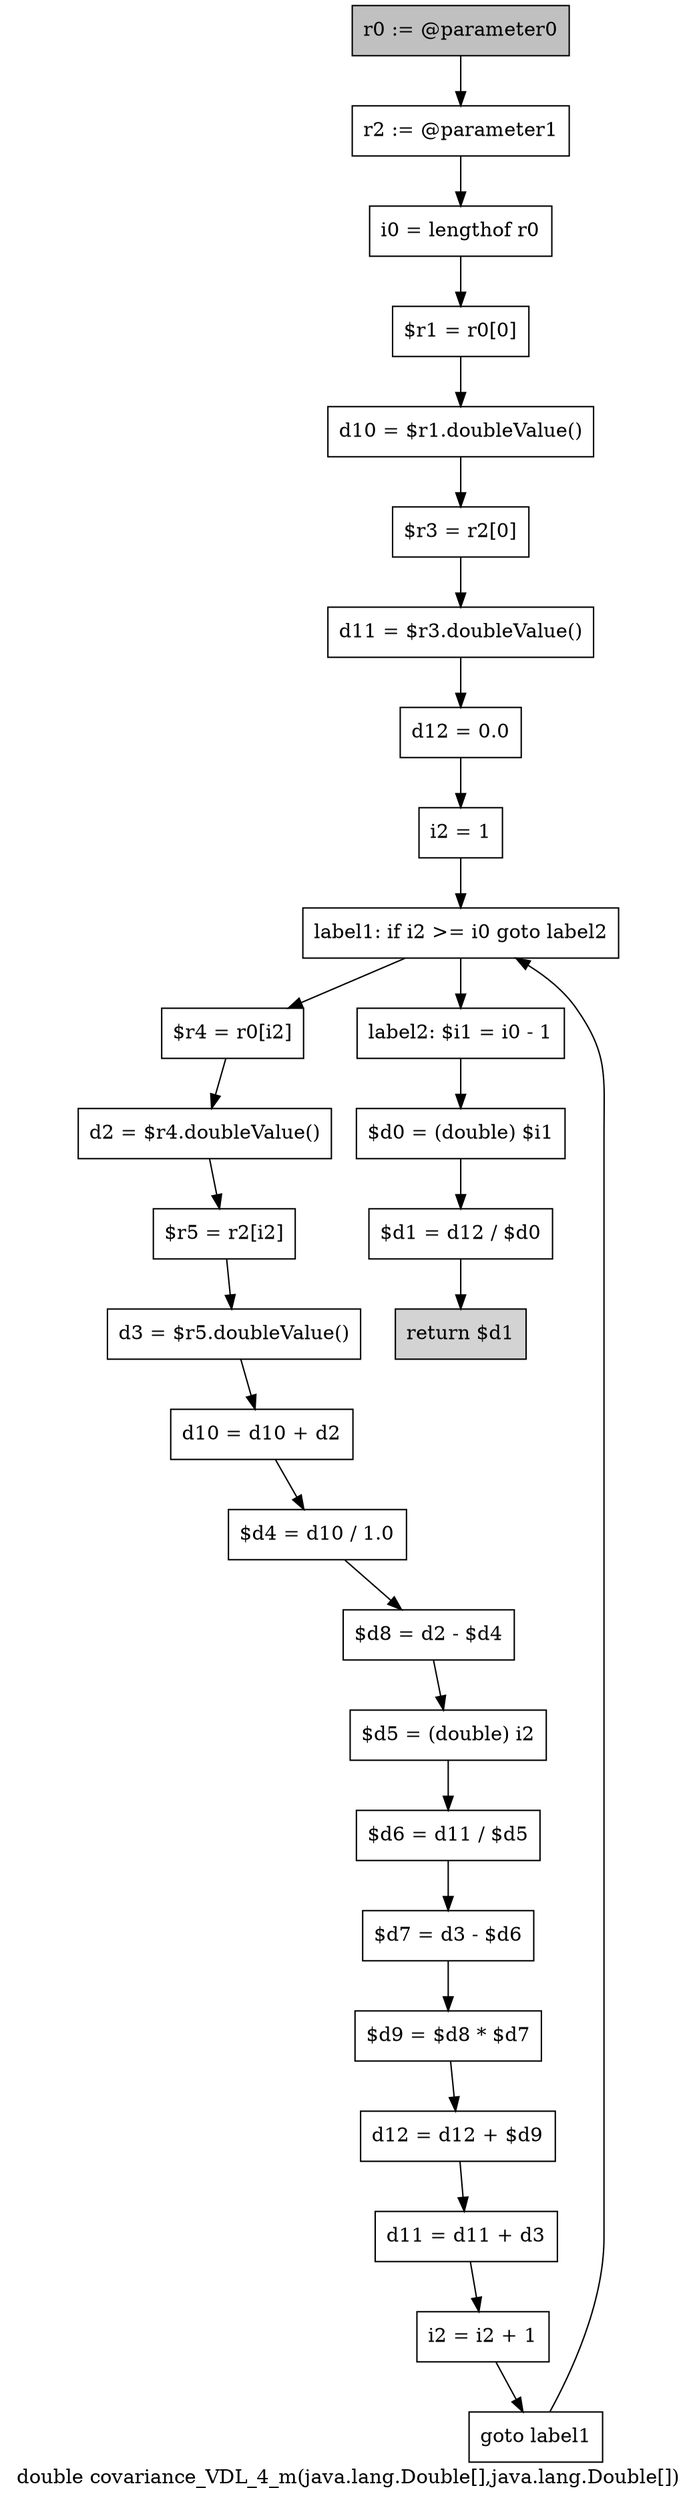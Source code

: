 digraph "double covariance_VDL_4_m(java.lang.Double[],java.lang.Double[])" {
    label="double covariance_VDL_4_m(java.lang.Double[],java.lang.Double[])";
    node [shape=box];
    "0" [style=filled,fillcolor=gray,label="r0 := @parameter0",];
    "1" [label="r2 := @parameter1",];
    "0"->"1";
    "2" [label="i0 = lengthof r0",];
    "1"->"2";
    "3" [label="$r1 = r0[0]",];
    "2"->"3";
    "4" [label="d10 = $r1.doubleValue()",];
    "3"->"4";
    "5" [label="$r3 = r2[0]",];
    "4"->"5";
    "6" [label="d11 = $r3.doubleValue()",];
    "5"->"6";
    "7" [label="d12 = 0.0",];
    "6"->"7";
    "8" [label="i2 = 1",];
    "7"->"8";
    "9" [label="label1: if i2 >= i0 goto label2",];
    "8"->"9";
    "10" [label="$r4 = r0[i2]",];
    "9"->"10";
    "25" [label="label2: $i1 = i0 - 1",];
    "9"->"25";
    "11" [label="d2 = $r4.doubleValue()",];
    "10"->"11";
    "12" [label="$r5 = r2[i2]",];
    "11"->"12";
    "13" [label="d3 = $r5.doubleValue()",];
    "12"->"13";
    "14" [label="d10 = d10 + d2",];
    "13"->"14";
    "15" [label="$d4 = d10 / 1.0",];
    "14"->"15";
    "16" [label="$d8 = d2 - $d4",];
    "15"->"16";
    "17" [label="$d5 = (double) i2",];
    "16"->"17";
    "18" [label="$d6 = d11 / $d5",];
    "17"->"18";
    "19" [label="$d7 = d3 - $d6",];
    "18"->"19";
    "20" [label="$d9 = $d8 * $d7",];
    "19"->"20";
    "21" [label="d12 = d12 + $d9",];
    "20"->"21";
    "22" [label="d11 = d11 + d3",];
    "21"->"22";
    "23" [label="i2 = i2 + 1",];
    "22"->"23";
    "24" [label="goto label1",];
    "23"->"24";
    "24"->"9";
    "26" [label="$d0 = (double) $i1",];
    "25"->"26";
    "27" [label="$d1 = d12 / $d0",];
    "26"->"27";
    "28" [style=filled,fillcolor=lightgray,label="return $d1",];
    "27"->"28";
}
